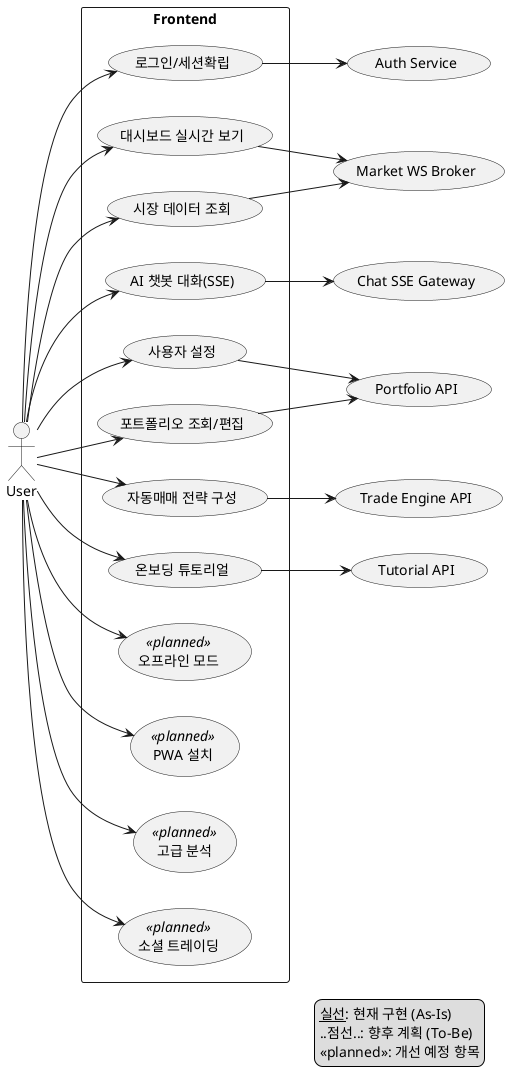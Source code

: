 @startuml
left to right direction
actor User
rectangle Frontend as FE {
  usecase UC_Login as "로그인/세션확립"
  usecase UC_ViewDashboard as "대시보드 실시간 보기"
  usecase UC_ChatAI as "AI 챗봇 대화(SSE)"
  usecase UC_ManagePortfolio as "포트폴리오 조회/편집"
  usecase UC_Autotrade as "자동매매 전략 구성"
  usecase UC_Settings as "사용자 설정"
  usecase UC_Tutorial as "온보딩 튜토리얼"
  usecase UC_MarketData as "시장 데이터 조회"
  
  usecase UC_OfflineMode as "오프라인 모드" <<planned>>
  usecase UC_PWA as "PWA 설치" <<planned>>
  usecase UC_AdvancedAnalytics as "고급 분석" <<planned>>
  usecase UC_SocialTrading as "소셜 트레이딩" <<planned>>
}

User --> UC_Login
User --> UC_ViewDashboard
User --> UC_ChatAI
User --> UC_ManagePortfolio
User --> UC_Autotrade
User --> UC_Settings
User --> UC_Tutorial
User --> UC_MarketData
User --> UC_OfflineMode
User --> UC_PWA
User --> UC_AdvancedAnalytics
User --> UC_SocialTrading

UC_Login --> (Auth Service)
UC_ViewDashboard --> (Market WS Broker)
UC_ChatAI --> (Chat SSE Gateway)
UC_ManagePortfolio --> (Portfolio API)
UC_Autotrade --> (Trade Engine API)
UC_Settings --> (Portfolio API)
UC_MarketData --> (Market WS Broker)
UC_Tutorial --> (Tutorial API)

legend right
  __실선__: 현재 구현 (As-Is)
  ..점선..: 향후 계획 (To-Be)
  <<planned>>: 개선 예정 항목
endlegend
@enduml
